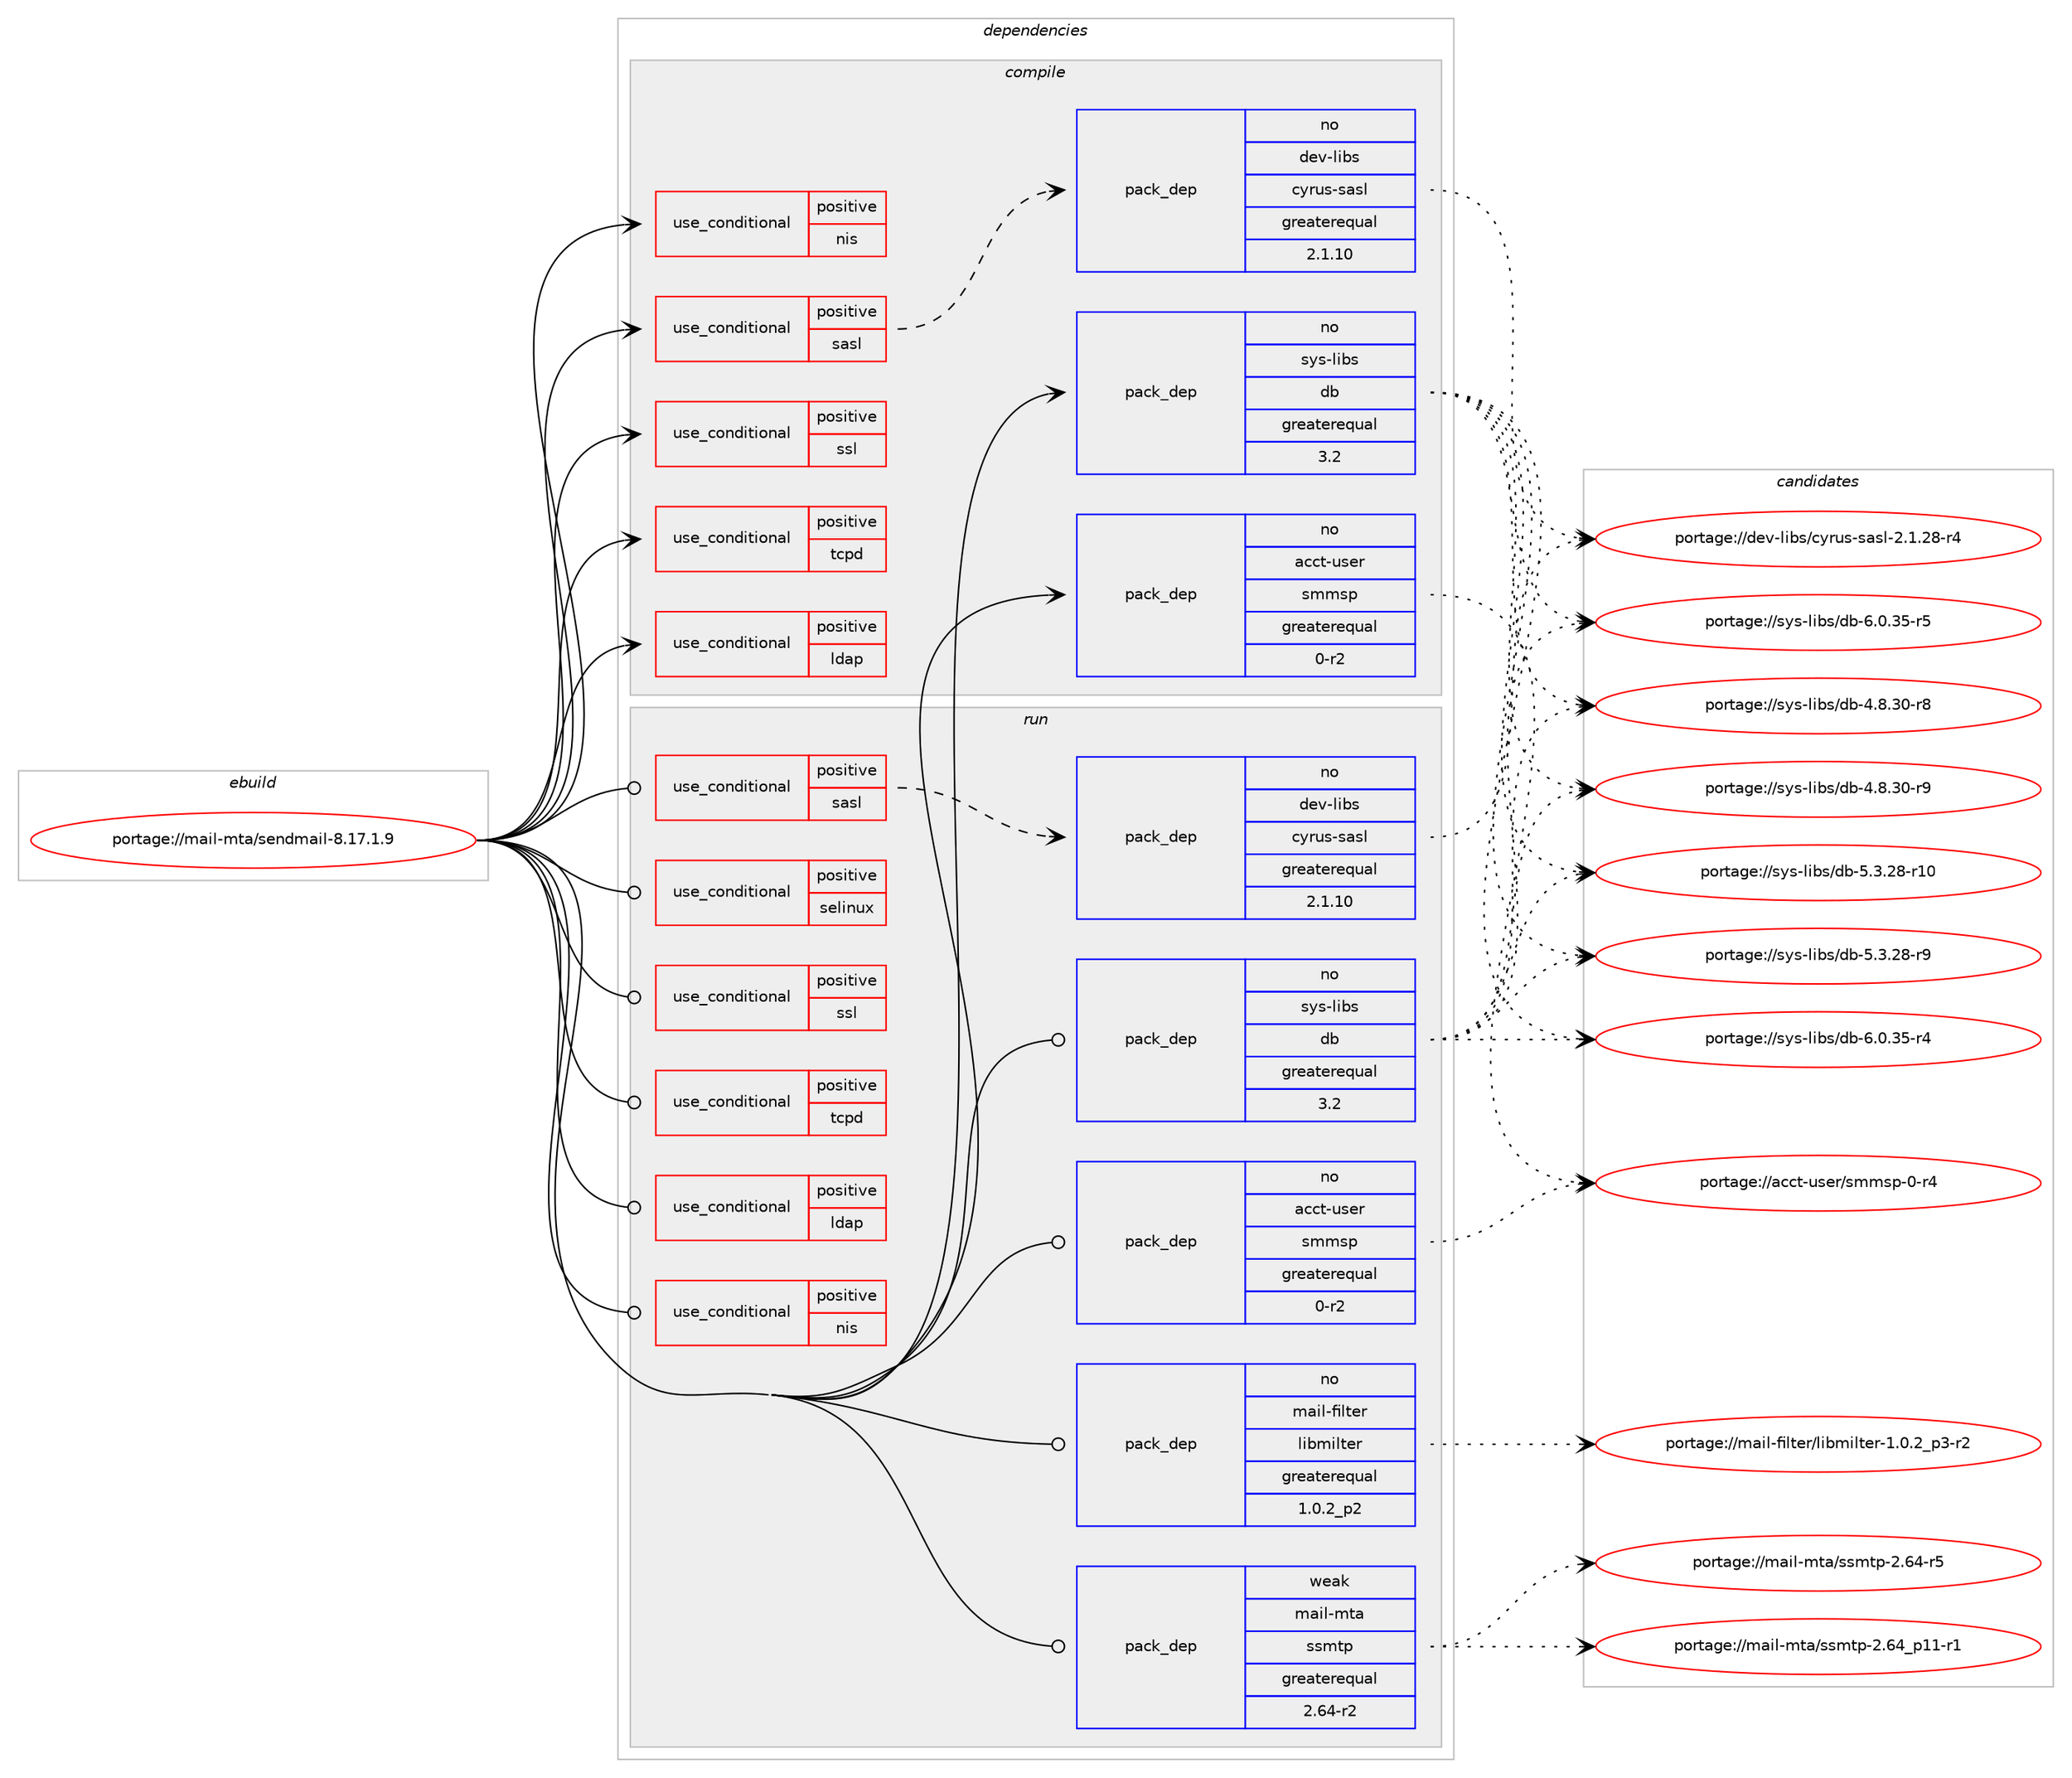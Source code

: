 digraph prolog {

# *************
# Graph options
# *************

newrank=true;
concentrate=true;
compound=true;
graph [rankdir=LR,fontname=Helvetica,fontsize=10,ranksep=1.5];#, ranksep=2.5, nodesep=0.2];
edge  [arrowhead=vee];
node  [fontname=Helvetica,fontsize=10];

# **********
# The ebuild
# **********

subgraph cluster_leftcol {
color=gray;
rank=same;
label=<<i>ebuild</i>>;
id [label="portage://mail-mta/sendmail-8.17.1.9", color=red, width=4, href="../mail-mta/sendmail-8.17.1.9.svg"];
}

# ****************
# The dependencies
# ****************

subgraph cluster_midcol {
color=gray;
label=<<i>dependencies</i>>;
subgraph cluster_compile {
fillcolor="#eeeeee";
style=filled;
label=<<i>compile</i>>;
subgraph cond69201 {
dependency147318 [label=<<TABLE BORDER="0" CELLBORDER="1" CELLSPACING="0" CELLPADDING="4"><TR><TD ROWSPAN="3" CELLPADDING="10">use_conditional</TD></TR><TR><TD>positive</TD></TR><TR><TD>ldap</TD></TR></TABLE>>, shape=none, color=red];
# *** BEGIN UNKNOWN DEPENDENCY TYPE (TODO) ***
# dependency147318 -> package_dependency(portage://mail-mta/sendmail-8.17.1.9,install,no,net-nds,openldap,none,[,,],any_same_slot,[])
# *** END UNKNOWN DEPENDENCY TYPE (TODO) ***

}
id:e -> dependency147318:w [weight=20,style="solid",arrowhead="vee"];
subgraph cond69202 {
dependency147319 [label=<<TABLE BORDER="0" CELLBORDER="1" CELLSPACING="0" CELLPADDING="4"><TR><TD ROWSPAN="3" CELLPADDING="10">use_conditional</TD></TR><TR><TD>positive</TD></TR><TR><TD>nis</TD></TR></TABLE>>, shape=none, color=red];
# *** BEGIN UNKNOWN DEPENDENCY TYPE (TODO) ***
# dependency147319 -> package_dependency(portage://mail-mta/sendmail-8.17.1.9,install,no,net-libs,libnsl,none,[,,],any_same_slot,[])
# *** END UNKNOWN DEPENDENCY TYPE (TODO) ***

}
id:e -> dependency147319:w [weight=20,style="solid",arrowhead="vee"];
subgraph cond69203 {
dependency147320 [label=<<TABLE BORDER="0" CELLBORDER="1" CELLSPACING="0" CELLPADDING="4"><TR><TD ROWSPAN="3" CELLPADDING="10">use_conditional</TD></TR><TR><TD>positive</TD></TR><TR><TD>sasl</TD></TR></TABLE>>, shape=none, color=red];
subgraph pack75853 {
dependency147321 [label=<<TABLE BORDER="0" CELLBORDER="1" CELLSPACING="0" CELLPADDING="4" WIDTH="220"><TR><TD ROWSPAN="6" CELLPADDING="30">pack_dep</TD></TR><TR><TD WIDTH="110">no</TD></TR><TR><TD>dev-libs</TD></TR><TR><TD>cyrus-sasl</TD></TR><TR><TD>greaterequal</TD></TR><TR><TD>2.1.10</TD></TR></TABLE>>, shape=none, color=blue];
}
dependency147320:e -> dependency147321:w [weight=20,style="dashed",arrowhead="vee"];
}
id:e -> dependency147320:w [weight=20,style="solid",arrowhead="vee"];
subgraph cond69204 {
dependency147322 [label=<<TABLE BORDER="0" CELLBORDER="1" CELLSPACING="0" CELLPADDING="4"><TR><TD ROWSPAN="3" CELLPADDING="10">use_conditional</TD></TR><TR><TD>positive</TD></TR><TR><TD>ssl</TD></TR></TABLE>>, shape=none, color=red];
# *** BEGIN UNKNOWN DEPENDENCY TYPE (TODO) ***
# dependency147322 -> package_dependency(portage://mail-mta/sendmail-8.17.1.9,install,no,dev-libs,openssl,none,[,,],any_same_slot,[])
# *** END UNKNOWN DEPENDENCY TYPE (TODO) ***

}
id:e -> dependency147322:w [weight=20,style="solid",arrowhead="vee"];
subgraph cond69205 {
dependency147323 [label=<<TABLE BORDER="0" CELLBORDER="1" CELLSPACING="0" CELLPADDING="4"><TR><TD ROWSPAN="3" CELLPADDING="10">use_conditional</TD></TR><TR><TD>positive</TD></TR><TR><TD>tcpd</TD></TR></TABLE>>, shape=none, color=red];
# *** BEGIN UNKNOWN DEPENDENCY TYPE (TODO) ***
# dependency147323 -> package_dependency(portage://mail-mta/sendmail-8.17.1.9,install,no,sys-apps,tcp-wrappers,none,[,,],[],[])
# *** END UNKNOWN DEPENDENCY TYPE (TODO) ***

}
id:e -> dependency147323:w [weight=20,style="solid",arrowhead="vee"];
# *** BEGIN UNKNOWN DEPENDENCY TYPE (TODO) ***
# id -> package_dependency(portage://mail-mta/sendmail-8.17.1.9,install,no,acct-group,smmsp,none,[,,],[],[])
# *** END UNKNOWN DEPENDENCY TYPE (TODO) ***

subgraph pack75854 {
dependency147324 [label=<<TABLE BORDER="0" CELLBORDER="1" CELLSPACING="0" CELLPADDING="4" WIDTH="220"><TR><TD ROWSPAN="6" CELLPADDING="30">pack_dep</TD></TR><TR><TD WIDTH="110">no</TD></TR><TR><TD>acct-user</TD></TR><TR><TD>smmsp</TD></TR><TR><TD>greaterequal</TD></TR><TR><TD>0-r2</TD></TR></TABLE>>, shape=none, color=blue];
}
id:e -> dependency147324:w [weight=20,style="solid",arrowhead="vee"];
# *** BEGIN UNKNOWN DEPENDENCY TYPE (TODO) ***
# id -> package_dependency(portage://mail-mta/sendmail-8.17.1.9,install,no,net-mail,mailbase,none,[,,],[],[])
# *** END UNKNOWN DEPENDENCY TYPE (TODO) ***

subgraph pack75855 {
dependency147325 [label=<<TABLE BORDER="0" CELLBORDER="1" CELLSPACING="0" CELLPADDING="4" WIDTH="220"><TR><TD ROWSPAN="6" CELLPADDING="30">pack_dep</TD></TR><TR><TD WIDTH="110">no</TD></TR><TR><TD>sys-libs</TD></TR><TR><TD>db</TD></TR><TR><TD>greaterequal</TD></TR><TR><TD>3.2</TD></TR></TABLE>>, shape=none, color=blue];
}
id:e -> dependency147325:w [weight=20,style="solid",arrowhead="vee"];
}
subgraph cluster_compileandrun {
fillcolor="#eeeeee";
style=filled;
label=<<i>compile and run</i>>;
}
subgraph cluster_run {
fillcolor="#eeeeee";
style=filled;
label=<<i>run</i>>;
subgraph cond69206 {
dependency147326 [label=<<TABLE BORDER="0" CELLBORDER="1" CELLSPACING="0" CELLPADDING="4"><TR><TD ROWSPAN="3" CELLPADDING="10">use_conditional</TD></TR><TR><TD>positive</TD></TR><TR><TD>ldap</TD></TR></TABLE>>, shape=none, color=red];
# *** BEGIN UNKNOWN DEPENDENCY TYPE (TODO) ***
# dependency147326 -> package_dependency(portage://mail-mta/sendmail-8.17.1.9,run,no,net-nds,openldap,none,[,,],any_same_slot,[])
# *** END UNKNOWN DEPENDENCY TYPE (TODO) ***

}
id:e -> dependency147326:w [weight=20,style="solid",arrowhead="odot"];
subgraph cond69207 {
dependency147327 [label=<<TABLE BORDER="0" CELLBORDER="1" CELLSPACING="0" CELLPADDING="4"><TR><TD ROWSPAN="3" CELLPADDING="10">use_conditional</TD></TR><TR><TD>positive</TD></TR><TR><TD>nis</TD></TR></TABLE>>, shape=none, color=red];
# *** BEGIN UNKNOWN DEPENDENCY TYPE (TODO) ***
# dependency147327 -> package_dependency(portage://mail-mta/sendmail-8.17.1.9,run,no,net-libs,libnsl,none,[,,],any_same_slot,[])
# *** END UNKNOWN DEPENDENCY TYPE (TODO) ***

}
id:e -> dependency147327:w [weight=20,style="solid",arrowhead="odot"];
subgraph cond69208 {
dependency147328 [label=<<TABLE BORDER="0" CELLBORDER="1" CELLSPACING="0" CELLPADDING="4"><TR><TD ROWSPAN="3" CELLPADDING="10">use_conditional</TD></TR><TR><TD>positive</TD></TR><TR><TD>sasl</TD></TR></TABLE>>, shape=none, color=red];
subgraph pack75856 {
dependency147329 [label=<<TABLE BORDER="0" CELLBORDER="1" CELLSPACING="0" CELLPADDING="4" WIDTH="220"><TR><TD ROWSPAN="6" CELLPADDING="30">pack_dep</TD></TR><TR><TD WIDTH="110">no</TD></TR><TR><TD>dev-libs</TD></TR><TR><TD>cyrus-sasl</TD></TR><TR><TD>greaterequal</TD></TR><TR><TD>2.1.10</TD></TR></TABLE>>, shape=none, color=blue];
}
dependency147328:e -> dependency147329:w [weight=20,style="dashed",arrowhead="vee"];
}
id:e -> dependency147328:w [weight=20,style="solid",arrowhead="odot"];
subgraph cond69209 {
dependency147330 [label=<<TABLE BORDER="0" CELLBORDER="1" CELLSPACING="0" CELLPADDING="4"><TR><TD ROWSPAN="3" CELLPADDING="10">use_conditional</TD></TR><TR><TD>positive</TD></TR><TR><TD>selinux</TD></TR></TABLE>>, shape=none, color=red];
# *** BEGIN UNKNOWN DEPENDENCY TYPE (TODO) ***
# dependency147330 -> package_dependency(portage://mail-mta/sendmail-8.17.1.9,run,no,sec-policy,selinux-sendmail,none,[,,],[],[])
# *** END UNKNOWN DEPENDENCY TYPE (TODO) ***

}
id:e -> dependency147330:w [weight=20,style="solid",arrowhead="odot"];
subgraph cond69210 {
dependency147331 [label=<<TABLE BORDER="0" CELLBORDER="1" CELLSPACING="0" CELLPADDING="4"><TR><TD ROWSPAN="3" CELLPADDING="10">use_conditional</TD></TR><TR><TD>positive</TD></TR><TR><TD>ssl</TD></TR></TABLE>>, shape=none, color=red];
# *** BEGIN UNKNOWN DEPENDENCY TYPE (TODO) ***
# dependency147331 -> package_dependency(portage://mail-mta/sendmail-8.17.1.9,run,no,dev-libs,openssl,none,[,,],any_same_slot,[])
# *** END UNKNOWN DEPENDENCY TYPE (TODO) ***

}
id:e -> dependency147331:w [weight=20,style="solid",arrowhead="odot"];
subgraph cond69211 {
dependency147332 [label=<<TABLE BORDER="0" CELLBORDER="1" CELLSPACING="0" CELLPADDING="4"><TR><TD ROWSPAN="3" CELLPADDING="10">use_conditional</TD></TR><TR><TD>positive</TD></TR><TR><TD>tcpd</TD></TR></TABLE>>, shape=none, color=red];
# *** BEGIN UNKNOWN DEPENDENCY TYPE (TODO) ***
# dependency147332 -> package_dependency(portage://mail-mta/sendmail-8.17.1.9,run,no,sys-apps,tcp-wrappers,none,[,,],[],[])
# *** END UNKNOWN DEPENDENCY TYPE (TODO) ***

}
id:e -> dependency147332:w [weight=20,style="solid",arrowhead="odot"];
# *** BEGIN UNKNOWN DEPENDENCY TYPE (TODO) ***
# id -> package_dependency(portage://mail-mta/sendmail-8.17.1.9,run,no,acct-group,smmsp,none,[,,],[],[])
# *** END UNKNOWN DEPENDENCY TYPE (TODO) ***

subgraph pack75857 {
dependency147333 [label=<<TABLE BORDER="0" CELLBORDER="1" CELLSPACING="0" CELLPADDING="4" WIDTH="220"><TR><TD ROWSPAN="6" CELLPADDING="30">pack_dep</TD></TR><TR><TD WIDTH="110">no</TD></TR><TR><TD>acct-user</TD></TR><TR><TD>smmsp</TD></TR><TR><TD>greaterequal</TD></TR><TR><TD>0-r2</TD></TR></TABLE>>, shape=none, color=blue];
}
id:e -> dependency147333:w [weight=20,style="solid",arrowhead="odot"];
subgraph pack75858 {
dependency147334 [label=<<TABLE BORDER="0" CELLBORDER="1" CELLSPACING="0" CELLPADDING="4" WIDTH="220"><TR><TD ROWSPAN="6" CELLPADDING="30">pack_dep</TD></TR><TR><TD WIDTH="110">no</TD></TR><TR><TD>mail-filter</TD></TR><TR><TD>libmilter</TD></TR><TR><TD>greaterequal</TD></TR><TR><TD>1.0.2_p2</TD></TR></TABLE>>, shape=none, color=blue];
}
id:e -> dependency147334:w [weight=20,style="solid",arrowhead="odot"];
# *** BEGIN UNKNOWN DEPENDENCY TYPE (TODO) ***
# id -> package_dependency(portage://mail-mta/sendmail-8.17.1.9,run,no,net-mail,mailbase,none,[,,],[],[])
# *** END UNKNOWN DEPENDENCY TYPE (TODO) ***

subgraph pack75859 {
dependency147335 [label=<<TABLE BORDER="0" CELLBORDER="1" CELLSPACING="0" CELLPADDING="4" WIDTH="220"><TR><TD ROWSPAN="6" CELLPADDING="30">pack_dep</TD></TR><TR><TD WIDTH="110">no</TD></TR><TR><TD>sys-libs</TD></TR><TR><TD>db</TD></TR><TR><TD>greaterequal</TD></TR><TR><TD>3.2</TD></TR></TABLE>>, shape=none, color=blue];
}
id:e -> dependency147335:w [weight=20,style="solid",arrowhead="odot"];
# *** BEGIN UNKNOWN DEPENDENCY TYPE (TODO) ***
# id -> package_dependency(portage://mail-mta/sendmail-8.17.1.9,run,weak,mail-mta,courier,none,[,,],[],[])
# *** END UNKNOWN DEPENDENCY TYPE (TODO) ***

# *** BEGIN UNKNOWN DEPENDENCY TYPE (TODO) ***
# id -> package_dependency(portage://mail-mta/sendmail-8.17.1.9,run,weak,mail-mta,esmtp,none,[,,],[],[])
# *** END UNKNOWN DEPENDENCY TYPE (TODO) ***

# *** BEGIN UNKNOWN DEPENDENCY TYPE (TODO) ***
# id -> package_dependency(portage://mail-mta/sendmail-8.17.1.9,run,weak,mail-mta,exim,none,[,,],[],[])
# *** END UNKNOWN DEPENDENCY TYPE (TODO) ***

# *** BEGIN UNKNOWN DEPENDENCY TYPE (TODO) ***
# id -> package_dependency(portage://mail-mta/sendmail-8.17.1.9,run,weak,mail-mta,mini-qmail,none,[,,],[],[])
# *** END UNKNOWN DEPENDENCY TYPE (TODO) ***

# *** BEGIN UNKNOWN DEPENDENCY TYPE (TODO) ***
# id -> package_dependency(portage://mail-mta/sendmail-8.17.1.9,run,weak,mail-mta,msmtp,none,[,,],[],[use(enable(mta),none)])
# *** END UNKNOWN DEPENDENCY TYPE (TODO) ***

# *** BEGIN UNKNOWN DEPENDENCY TYPE (TODO) ***
# id -> package_dependency(portage://mail-mta/sendmail-8.17.1.9,run,weak,mail-mta,netqmail,none,[,,],[],[])
# *** END UNKNOWN DEPENDENCY TYPE (TODO) ***

# *** BEGIN UNKNOWN DEPENDENCY TYPE (TODO) ***
# id -> package_dependency(portage://mail-mta/sendmail-8.17.1.9,run,weak,mail-mta,nullmailer,none,[,,],[],[])
# *** END UNKNOWN DEPENDENCY TYPE (TODO) ***

# *** BEGIN UNKNOWN DEPENDENCY TYPE (TODO) ***
# id -> package_dependency(portage://mail-mta/sendmail-8.17.1.9,run,weak,mail-mta,opensmtpd,none,[,,],[],[])
# *** END UNKNOWN DEPENDENCY TYPE (TODO) ***

# *** BEGIN UNKNOWN DEPENDENCY TYPE (TODO) ***
# id -> package_dependency(portage://mail-mta/sendmail-8.17.1.9,run,weak,mail-mta,postfix,none,[,,],[],[])
# *** END UNKNOWN DEPENDENCY TYPE (TODO) ***

# *** BEGIN UNKNOWN DEPENDENCY TYPE (TODO) ***
# id -> package_dependency(portage://mail-mta/sendmail-8.17.1.9,run,weak,mail-mta,qmail-ldap,none,[,,],[],[])
# *** END UNKNOWN DEPENDENCY TYPE (TODO) ***

subgraph pack75860 {
dependency147336 [label=<<TABLE BORDER="0" CELLBORDER="1" CELLSPACING="0" CELLPADDING="4" WIDTH="220"><TR><TD ROWSPAN="6" CELLPADDING="30">pack_dep</TD></TR><TR><TD WIDTH="110">weak</TD></TR><TR><TD>mail-mta</TD></TR><TR><TD>ssmtp</TD></TR><TR><TD>greaterequal</TD></TR><TR><TD>2.64-r2</TD></TR></TABLE>>, shape=none, color=blue];
}
id:e -> dependency147336:w [weight=20,style="solid",arrowhead="odot"];
# *** BEGIN UNKNOWN DEPENDENCY TYPE (TODO) ***
# id -> package_dependency(portage://mail-mta/sendmail-8.17.1.9,run,weak,net-mail,vacation,none,[,,],[],[])
# *** END UNKNOWN DEPENDENCY TYPE (TODO) ***

}
}

# **************
# The candidates
# **************

subgraph cluster_choices {
rank=same;
color=gray;
label=<<i>candidates</i>>;

subgraph choice75853 {
color=black;
nodesep=1;
choice100101118451081059811547991211141171154511597115108455046494650564511452 [label="portage://dev-libs/cyrus-sasl-2.1.28-r4", color=red, width=4,href="../dev-libs/cyrus-sasl-2.1.28-r4.svg"];
dependency147321:e -> choice100101118451081059811547991211141171154511597115108455046494650564511452:w [style=dotted,weight="100"];
}
subgraph choice75854 {
color=black;
nodesep=1;
choice979999116451171151011144711510910911511245484511452 [label="portage://acct-user/smmsp-0-r4", color=red, width=4,href="../acct-user/smmsp-0-r4.svg"];
dependency147324:e -> choice979999116451171151011144711510910911511245484511452:w [style=dotted,weight="100"];
}
subgraph choice75855 {
color=black;
nodesep=1;
choice11512111545108105981154710098455246564651484511456 [label="portage://sys-libs/db-4.8.30-r8", color=red, width=4,href="../sys-libs/db-4.8.30-r8.svg"];
choice11512111545108105981154710098455246564651484511457 [label="portage://sys-libs/db-4.8.30-r9", color=red, width=4,href="../sys-libs/db-4.8.30-r9.svg"];
choice1151211154510810598115471009845534651465056451144948 [label="portage://sys-libs/db-5.3.28-r10", color=red, width=4,href="../sys-libs/db-5.3.28-r10.svg"];
choice11512111545108105981154710098455346514650564511457 [label="portage://sys-libs/db-5.3.28-r9", color=red, width=4,href="../sys-libs/db-5.3.28-r9.svg"];
choice11512111545108105981154710098455446484651534511452 [label="portage://sys-libs/db-6.0.35-r4", color=red, width=4,href="../sys-libs/db-6.0.35-r4.svg"];
choice11512111545108105981154710098455446484651534511453 [label="portage://sys-libs/db-6.0.35-r5", color=red, width=4,href="../sys-libs/db-6.0.35-r5.svg"];
dependency147325:e -> choice11512111545108105981154710098455246564651484511456:w [style=dotted,weight="100"];
dependency147325:e -> choice11512111545108105981154710098455246564651484511457:w [style=dotted,weight="100"];
dependency147325:e -> choice1151211154510810598115471009845534651465056451144948:w [style=dotted,weight="100"];
dependency147325:e -> choice11512111545108105981154710098455346514650564511457:w [style=dotted,weight="100"];
dependency147325:e -> choice11512111545108105981154710098455446484651534511452:w [style=dotted,weight="100"];
dependency147325:e -> choice11512111545108105981154710098455446484651534511453:w [style=dotted,weight="100"];
}
subgraph choice75856 {
color=black;
nodesep=1;
choice100101118451081059811547991211141171154511597115108455046494650564511452 [label="portage://dev-libs/cyrus-sasl-2.1.28-r4", color=red, width=4,href="../dev-libs/cyrus-sasl-2.1.28-r4.svg"];
dependency147329:e -> choice100101118451081059811547991211141171154511597115108455046494650564511452:w [style=dotted,weight="100"];
}
subgraph choice75857 {
color=black;
nodesep=1;
choice979999116451171151011144711510910911511245484511452 [label="portage://acct-user/smmsp-0-r4", color=red, width=4,href="../acct-user/smmsp-0-r4.svg"];
dependency147333:e -> choice979999116451171151011144711510910911511245484511452:w [style=dotted,weight="100"];
}
subgraph choice75858 {
color=black;
nodesep=1;
choice1099710510845102105108116101114471081059810910510811610111445494648465095112514511450 [label="portage://mail-filter/libmilter-1.0.2_p3-r2", color=red, width=4,href="../mail-filter/libmilter-1.0.2_p3-r2.svg"];
dependency147334:e -> choice1099710510845102105108116101114471081059810910510811610111445494648465095112514511450:w [style=dotted,weight="100"];
}
subgraph choice75859 {
color=black;
nodesep=1;
choice11512111545108105981154710098455246564651484511456 [label="portage://sys-libs/db-4.8.30-r8", color=red, width=4,href="../sys-libs/db-4.8.30-r8.svg"];
choice11512111545108105981154710098455246564651484511457 [label="portage://sys-libs/db-4.8.30-r9", color=red, width=4,href="../sys-libs/db-4.8.30-r9.svg"];
choice1151211154510810598115471009845534651465056451144948 [label="portage://sys-libs/db-5.3.28-r10", color=red, width=4,href="../sys-libs/db-5.3.28-r10.svg"];
choice11512111545108105981154710098455346514650564511457 [label="portage://sys-libs/db-5.3.28-r9", color=red, width=4,href="../sys-libs/db-5.3.28-r9.svg"];
choice11512111545108105981154710098455446484651534511452 [label="portage://sys-libs/db-6.0.35-r4", color=red, width=4,href="../sys-libs/db-6.0.35-r4.svg"];
choice11512111545108105981154710098455446484651534511453 [label="portage://sys-libs/db-6.0.35-r5", color=red, width=4,href="../sys-libs/db-6.0.35-r5.svg"];
dependency147335:e -> choice11512111545108105981154710098455246564651484511456:w [style=dotted,weight="100"];
dependency147335:e -> choice11512111545108105981154710098455246564651484511457:w [style=dotted,weight="100"];
dependency147335:e -> choice1151211154510810598115471009845534651465056451144948:w [style=dotted,weight="100"];
dependency147335:e -> choice11512111545108105981154710098455346514650564511457:w [style=dotted,weight="100"];
dependency147335:e -> choice11512111545108105981154710098455446484651534511452:w [style=dotted,weight="100"];
dependency147335:e -> choice11512111545108105981154710098455446484651534511453:w [style=dotted,weight="100"];
}
subgraph choice75860 {
color=black;
nodesep=1;
choice1099710510845109116974711511510911611245504654524511453 [label="portage://mail-mta/ssmtp-2.64-r5", color=red, width=4,href="../mail-mta/ssmtp-2.64-r5.svg"];
choice1099710510845109116974711511510911611245504654529511249494511449 [label="portage://mail-mta/ssmtp-2.64_p11-r1", color=red, width=4,href="../mail-mta/ssmtp-2.64_p11-r1.svg"];
dependency147336:e -> choice1099710510845109116974711511510911611245504654524511453:w [style=dotted,weight="100"];
dependency147336:e -> choice1099710510845109116974711511510911611245504654529511249494511449:w [style=dotted,weight="100"];
}
}

}
